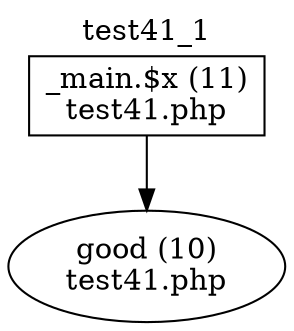 digraph cfg {
  label="test41_1";
  labelloc=t;
  n1 [shape=box, label="_main.$x (11)\ntest41.php"];
  n2 [shape=ellipse, label="good (10)\ntest41.php"];
  n1 -> n2;
}
